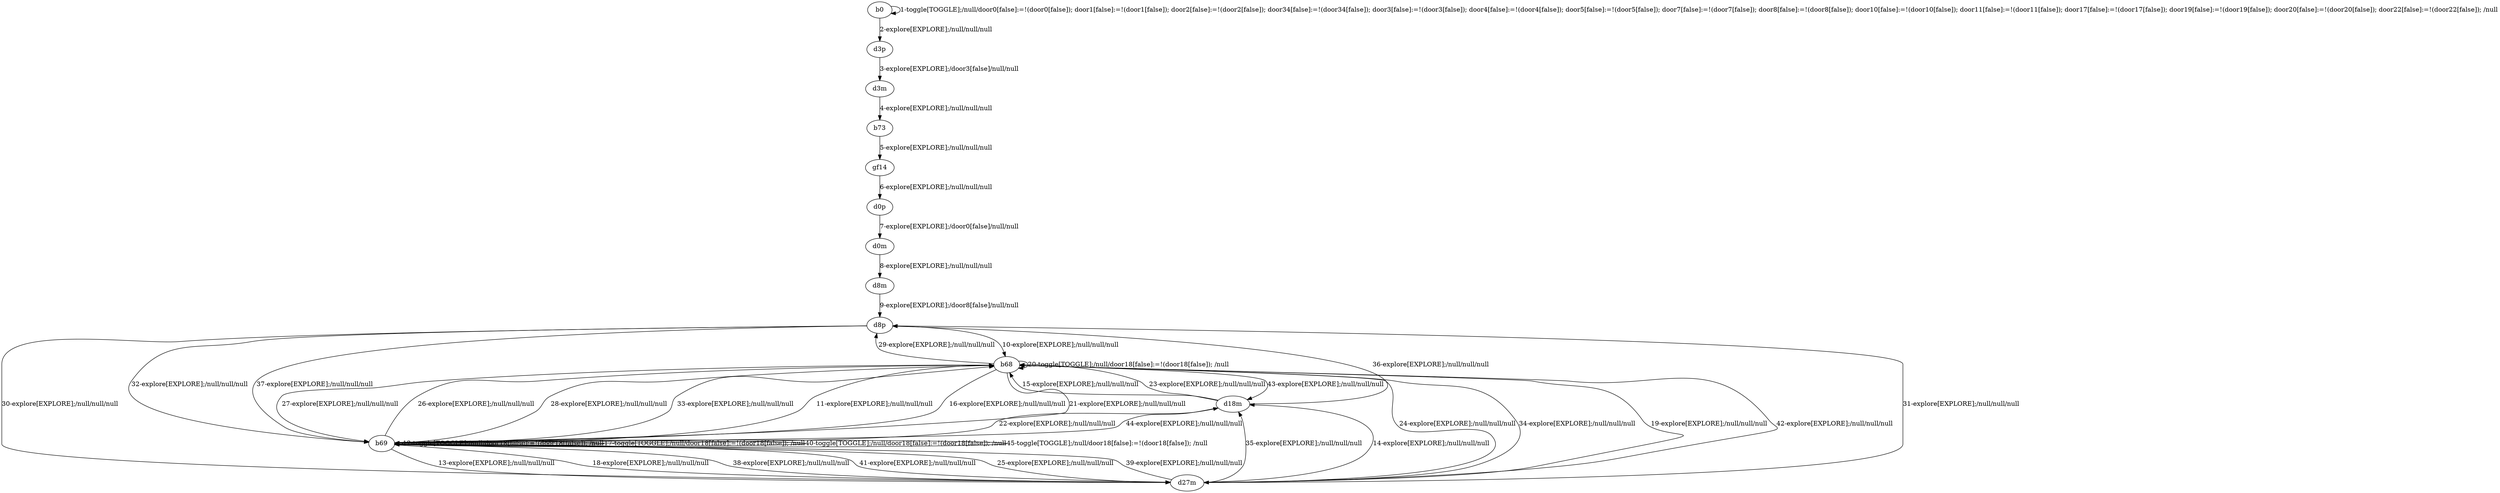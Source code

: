 # Total number of goals covered by this test: 1
# d18m --> b69

digraph g {
"b0" -> "b0" [label = "1-toggle[TOGGLE];/null/door0[false]:=!(door0[false]); door1[false]:=!(door1[false]); door2[false]:=!(door2[false]); door34[false]:=!(door34[false]); door3[false]:=!(door3[false]); door4[false]:=!(door4[false]); door5[false]:=!(door5[false]); door7[false]:=!(door7[false]); door8[false]:=!(door8[false]); door10[false]:=!(door10[false]); door11[false]:=!(door11[false]); door17[false]:=!(door17[false]); door19[false]:=!(door19[false]); door20[false]:=!(door20[false]); door22[false]:=!(door22[false]); /null"];
"b0" -> "d3p" [label = "2-explore[EXPLORE];/null/null/null"];
"d3p" -> "d3m" [label = "3-explore[EXPLORE];/door3[false]/null/null"];
"d3m" -> "b73" [label = "4-explore[EXPLORE];/null/null/null"];
"b73" -> "gf14" [label = "5-explore[EXPLORE];/null/null/null"];
"gf14" -> "d0p" [label = "6-explore[EXPLORE];/null/null/null"];
"d0p" -> "d0m" [label = "7-explore[EXPLORE];/door0[false]/null/null"];
"d0m" -> "d8m" [label = "8-explore[EXPLORE];/null/null/null"];
"d8m" -> "d8p" [label = "9-explore[EXPLORE];/door8[false]/null/null"];
"d8p" -> "b68" [label = "10-explore[EXPLORE];/null/null/null"];
"b68" -> "b69" [label = "11-explore[EXPLORE];/null/null/null"];
"b69" -> "b69" [label = "12-toggle[TOGGLE];/null/door18[false]:=!(door18[false]); /null"];
"b69" -> "d27m" [label = "13-explore[EXPLORE];/null/null/null"];
"d27m" -> "d18m" [label = "14-explore[EXPLORE];/null/null/null"];
"d18m" -> "b68" [label = "15-explore[EXPLORE];/null/null/null"];
"b68" -> "b69" [label = "16-explore[EXPLORE];/null/null/null"];
"b69" -> "b69" [label = "17-toggle[TOGGLE];/null/door18[false]:=!(door18[false]); /null"];
"b69" -> "d27m" [label = "18-explore[EXPLORE];/null/null/null"];
"d27m" -> "b68" [label = "19-explore[EXPLORE];/null/null/null"];
"b68" -> "b68" [label = "20-toggle[TOGGLE];/null/door18[false]:=!(door18[false]); /null"];
"b68" -> "b69" [label = "21-explore[EXPLORE];/null/null/null"];
"b69" -> "d18m" [label = "22-explore[EXPLORE];/null/null/null"];
"d18m" -> "b68" [label = "23-explore[EXPLORE];/null/null/null"];
"b68" -> "d27m" [label = "24-explore[EXPLORE];/null/null/null"];
"d27m" -> "b69" [label = "25-explore[EXPLORE];/null/null/null"];
"b69" -> "b68" [label = "26-explore[EXPLORE];/null/null/null"];
"b68" -> "b69" [label = "27-explore[EXPLORE];/null/null/null"];
"b69" -> "b68" [label = "28-explore[EXPLORE];/null/null/null"];
"b68" -> "d8p" [label = "29-explore[EXPLORE];/null/null/null"];
"d8p" -> "d27m" [label = "30-explore[EXPLORE];/null/null/null"];
"d27m" -> "d8p" [label = "31-explore[EXPLORE];/null/null/null"];
"d8p" -> "b69" [label = "32-explore[EXPLORE];/null/null/null"];
"b69" -> "b68" [label = "33-explore[EXPLORE];/null/null/null"];
"b68" -> "d27m" [label = "34-explore[EXPLORE];/null/null/null"];
"d27m" -> "d18m" [label = "35-explore[EXPLORE];/null/null/null"];
"d18m" -> "d8p" [label = "36-explore[EXPLORE];/null/null/null"];
"d8p" -> "b69" [label = "37-explore[EXPLORE];/null/null/null"];
"b69" -> "d27m" [label = "38-explore[EXPLORE];/null/null/null"];
"d27m" -> "b69" [label = "39-explore[EXPLORE];/null/null/null"];
"b69" -> "b69" [label = "40-toggle[TOGGLE];/null/door18[false]:=!(door18[false]); /null"];
"b69" -> "d27m" [label = "41-explore[EXPLORE];/null/null/null"];
"d27m" -> "b68" [label = "42-explore[EXPLORE];/null/null/null"];
"b68" -> "d18m" [label = "43-explore[EXPLORE];/null/null/null"];
"d18m" -> "b69" [label = "44-explore[EXPLORE];/null/null/null"];
"b69" -> "b69" [label = "45-toggle[TOGGLE];/null/door18[false]:=!(door18[false]); /null"];
}
